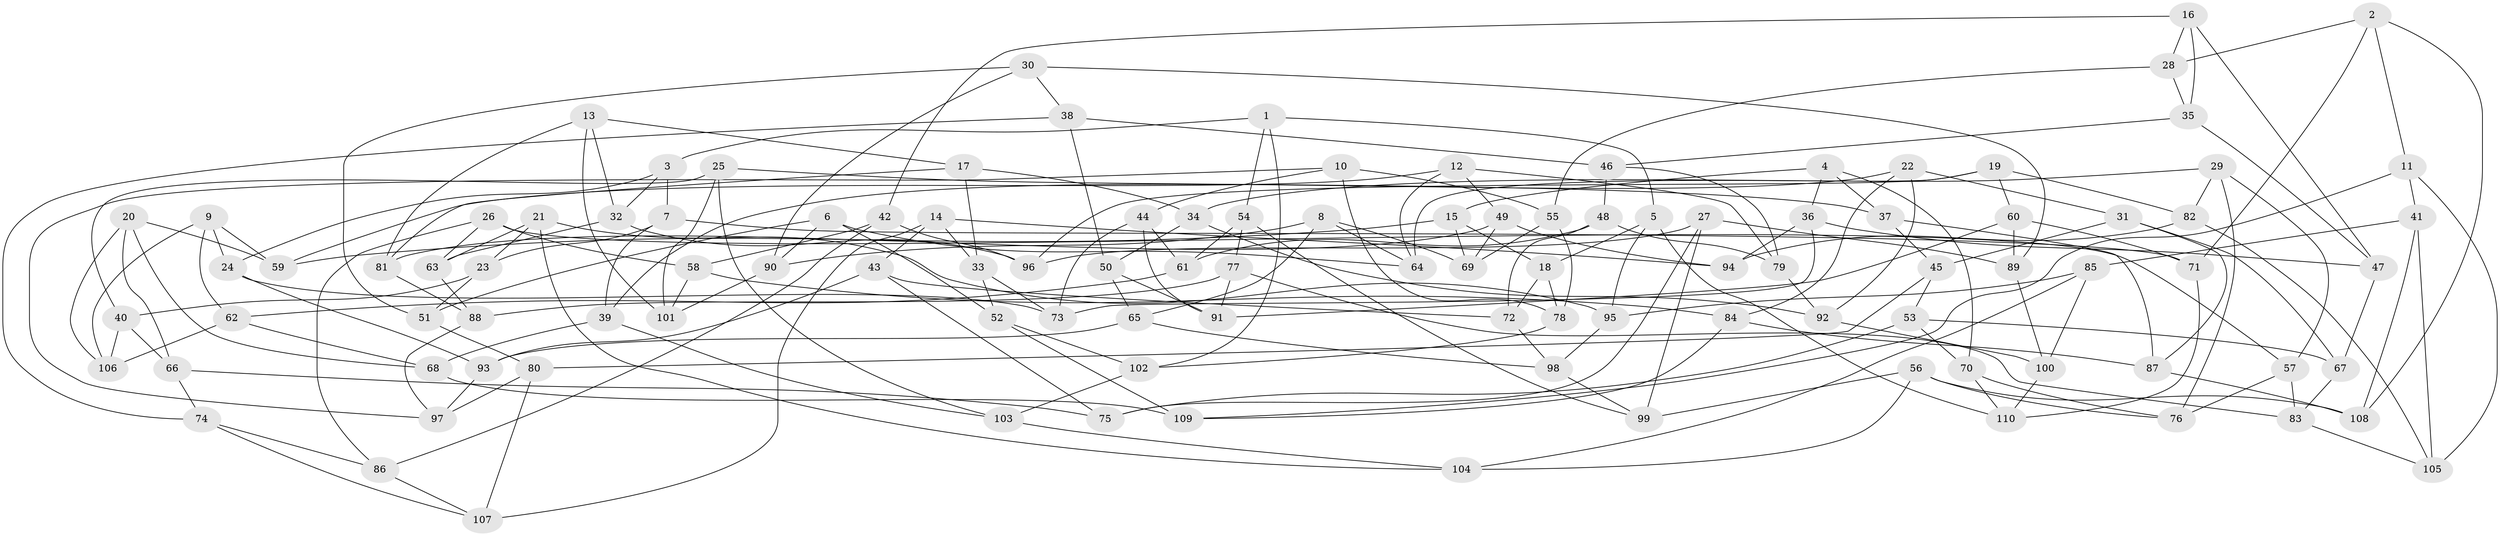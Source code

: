 // Generated by graph-tools (version 1.1) at 2025/50/03/09/25 03:50:46]
// undirected, 110 vertices, 220 edges
graph export_dot {
graph [start="1"]
  node [color=gray90,style=filled];
  1;
  2;
  3;
  4;
  5;
  6;
  7;
  8;
  9;
  10;
  11;
  12;
  13;
  14;
  15;
  16;
  17;
  18;
  19;
  20;
  21;
  22;
  23;
  24;
  25;
  26;
  27;
  28;
  29;
  30;
  31;
  32;
  33;
  34;
  35;
  36;
  37;
  38;
  39;
  40;
  41;
  42;
  43;
  44;
  45;
  46;
  47;
  48;
  49;
  50;
  51;
  52;
  53;
  54;
  55;
  56;
  57;
  58;
  59;
  60;
  61;
  62;
  63;
  64;
  65;
  66;
  67;
  68;
  69;
  70;
  71;
  72;
  73;
  74;
  75;
  76;
  77;
  78;
  79;
  80;
  81;
  82;
  83;
  84;
  85;
  86;
  87;
  88;
  89;
  90;
  91;
  92;
  93;
  94;
  95;
  96;
  97;
  98;
  99;
  100;
  101;
  102;
  103;
  104;
  105;
  106;
  107;
  108;
  109;
  110;
  1 -- 102;
  1 -- 5;
  1 -- 54;
  1 -- 3;
  2 -- 71;
  2 -- 28;
  2 -- 11;
  2 -- 108;
  3 -- 24;
  3 -- 7;
  3 -- 32;
  4 -- 15;
  4 -- 36;
  4 -- 37;
  4 -- 70;
  5 -- 110;
  5 -- 95;
  5 -- 18;
  6 -- 90;
  6 -- 52;
  6 -- 51;
  6 -- 64;
  7 -- 23;
  7 -- 39;
  7 -- 71;
  8 -- 69;
  8 -- 64;
  8 -- 90;
  8 -- 65;
  9 -- 24;
  9 -- 59;
  9 -- 106;
  9 -- 62;
  10 -- 78;
  10 -- 55;
  10 -- 97;
  10 -- 44;
  11 -- 109;
  11 -- 105;
  11 -- 41;
  12 -- 79;
  12 -- 49;
  12 -- 59;
  12 -- 64;
  13 -- 17;
  13 -- 101;
  13 -- 32;
  13 -- 81;
  14 -- 107;
  14 -- 33;
  14 -- 43;
  14 -- 94;
  15 -- 18;
  15 -- 59;
  15 -- 69;
  16 -- 35;
  16 -- 47;
  16 -- 28;
  16 -- 42;
  17 -- 81;
  17 -- 34;
  17 -- 33;
  18 -- 72;
  18 -- 78;
  19 -- 60;
  19 -- 96;
  19 -- 82;
  19 -- 64;
  20 -- 59;
  20 -- 66;
  20 -- 68;
  20 -- 106;
  21 -- 95;
  21 -- 63;
  21 -- 23;
  21 -- 104;
  22 -- 39;
  22 -- 92;
  22 -- 84;
  22 -- 31;
  23 -- 51;
  23 -- 40;
  24 -- 73;
  24 -- 93;
  25 -- 37;
  25 -- 103;
  25 -- 101;
  25 -- 40;
  26 -- 57;
  26 -- 63;
  26 -- 86;
  26 -- 58;
  27 -- 96;
  27 -- 75;
  27 -- 99;
  27 -- 89;
  28 -- 55;
  28 -- 35;
  29 -- 82;
  29 -- 57;
  29 -- 76;
  29 -- 34;
  30 -- 51;
  30 -- 38;
  30 -- 90;
  30 -- 89;
  31 -- 67;
  31 -- 87;
  31 -- 45;
  32 -- 96;
  32 -- 63;
  33 -- 52;
  33 -- 73;
  34 -- 50;
  34 -- 92;
  35 -- 46;
  35 -- 47;
  36 -- 47;
  36 -- 94;
  36 -- 73;
  37 -- 87;
  37 -- 45;
  38 -- 46;
  38 -- 74;
  38 -- 50;
  39 -- 68;
  39 -- 103;
  40 -- 66;
  40 -- 106;
  41 -- 105;
  41 -- 85;
  41 -- 108;
  42 -- 58;
  42 -- 96;
  42 -- 86;
  43 -- 93;
  43 -- 72;
  43 -- 75;
  44 -- 61;
  44 -- 73;
  44 -- 91;
  45 -- 53;
  45 -- 80;
  46 -- 48;
  46 -- 79;
  47 -- 67;
  48 -- 61;
  48 -- 79;
  48 -- 72;
  49 -- 81;
  49 -- 69;
  49 -- 94;
  50 -- 91;
  50 -- 65;
  51 -- 80;
  52 -- 102;
  52 -- 109;
  53 -- 67;
  53 -- 75;
  53 -- 70;
  54 -- 77;
  54 -- 61;
  54 -- 99;
  55 -- 69;
  55 -- 78;
  56 -- 108;
  56 -- 76;
  56 -- 104;
  56 -- 99;
  57 -- 76;
  57 -- 83;
  58 -- 101;
  58 -- 84;
  60 -- 71;
  60 -- 91;
  60 -- 89;
  61 -- 62;
  62 -- 68;
  62 -- 106;
  63 -- 88;
  65 -- 98;
  65 -- 93;
  66 -- 75;
  66 -- 74;
  67 -- 83;
  68 -- 109;
  70 -- 76;
  70 -- 110;
  71 -- 110;
  72 -- 98;
  74 -- 107;
  74 -- 86;
  77 -- 91;
  77 -- 88;
  77 -- 83;
  78 -- 102;
  79 -- 92;
  80 -- 97;
  80 -- 107;
  81 -- 88;
  82 -- 105;
  82 -- 94;
  83 -- 105;
  84 -- 87;
  84 -- 109;
  85 -- 104;
  85 -- 100;
  85 -- 95;
  86 -- 107;
  87 -- 108;
  88 -- 97;
  89 -- 100;
  90 -- 101;
  92 -- 100;
  93 -- 97;
  95 -- 98;
  98 -- 99;
  100 -- 110;
  102 -- 103;
  103 -- 104;
}
